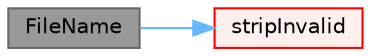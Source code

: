 digraph "FileName"
{
 // LATEX_PDF_SIZE
  bgcolor="transparent";
  edge [fontname=Helvetica,fontsize=10,labelfontname=Helvetica,labelfontsize=10];
  node [fontname=Helvetica,fontsize=10,shape=box,height=0.2,width=0.4];
  rankdir="LR";
  Node1 [id="Node000001",label="FileName",height=0.2,width=0.4,color="gray40", fillcolor="grey60", style="filled", fontcolor="black",tooltip=" "];
  Node1 -> Node2 [id="edge1_Node000001_Node000002",color="steelblue1",style="solid",tooltip=" "];
  Node2 [id="Node000002",label="stripInvalid",height=0.2,width=0.4,color="red", fillcolor="#FFF0F0", style="filled",URL="$classFoam_1_1ensight_1_1FileName.html#ad5fc70d64ee1a69f603f5269cf76be46",tooltip=" "];
}
